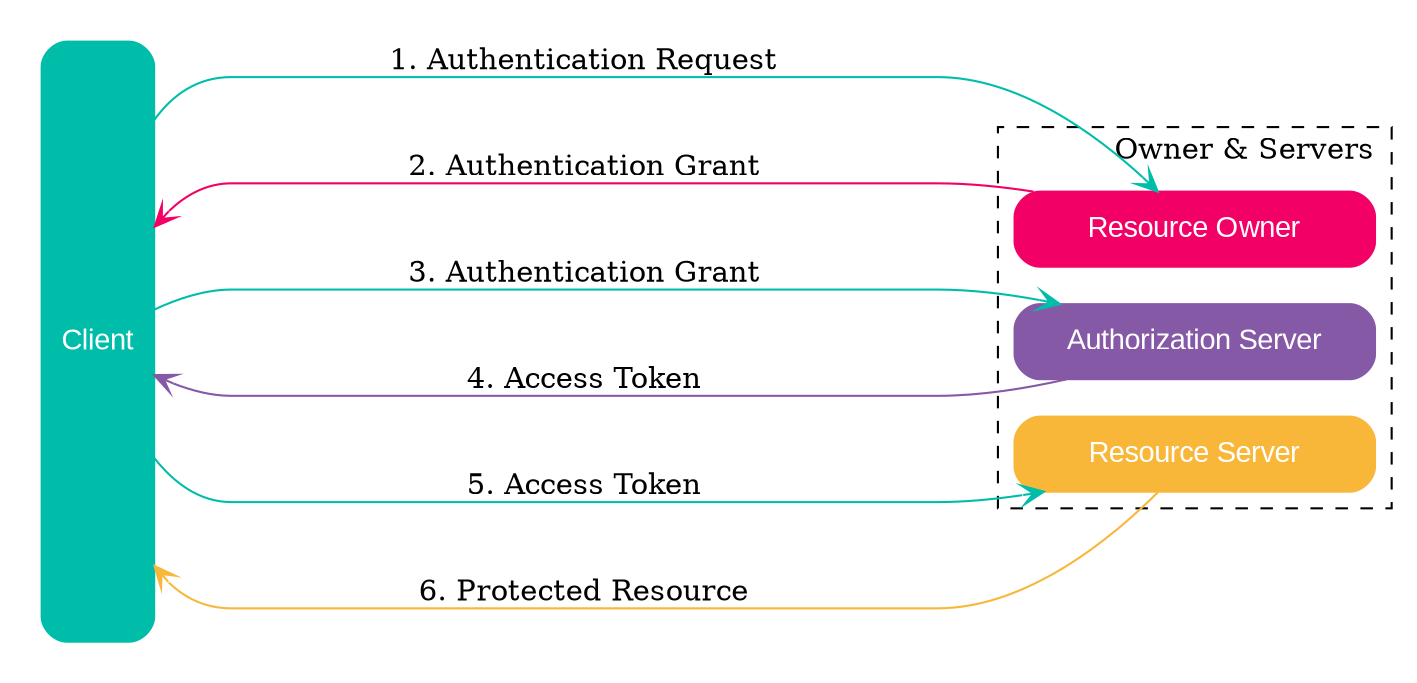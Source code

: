 digraph ProtocolFlow {
  rankdir=LR;
  // bgcolor="#eaeaea";
  node
  [
   shape=box;
   style="filled,rounded";
   fontcolor="#ffffff";
   fontname="Arial"
  ];

  subgraph cluster_0 {
    client [color="#00bdaa", height=4, label="Client"];
    style=invis;
  }

  subgraph cluster_1 {
    owner [color="#f30067", width=2.4, label="Resource Owner"];
    authsrv [color="#8559a5", width=2.4, label="Authorization Server"];
    ressrv [color="#f8b739", width=2.4, label="Resource Server"];
    style=dashed;
    label="Owner & Servers";
    labeljust="r";
  }

  edge [minlen=6, arrowhead=vee, arrowtail=vee];
  client -> owner [color="#00bdaa", label="1. Authentication Request"];
  owner -> client [color="#f30067", label="2. Authentication Grant"];

  authsrv -> client [color="#00bdaa", dir=back, label="3. Authentication Grant"];
  client -> authsrv [color="#8559a5", dir=back, label="4. Access Token"];

  client -> ressrv [color="#00bdaa", label="5. Access Token"];
  ressrv -> client [color="#f8b739", label="6. Protected Resource"];
}
